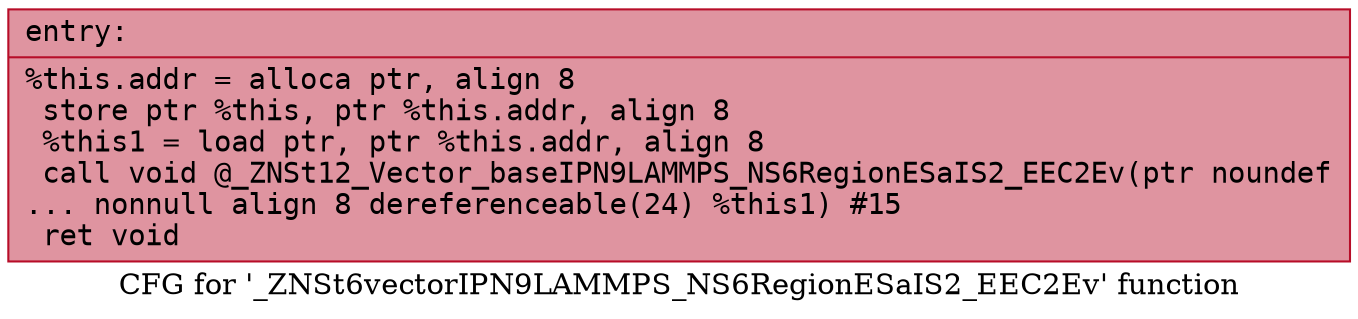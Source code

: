 digraph "CFG for '_ZNSt6vectorIPN9LAMMPS_NS6RegionESaIS2_EEC2Ev' function" {
	label="CFG for '_ZNSt6vectorIPN9LAMMPS_NS6RegionESaIS2_EEC2Ev' function";

	Node0x561837def9e0 [shape=record,color="#b70d28ff", style=filled, fillcolor="#b70d2870" fontname="Courier",label="{entry:\l|  %this.addr = alloca ptr, align 8\l  store ptr %this, ptr %this.addr, align 8\l  %this1 = load ptr, ptr %this.addr, align 8\l  call void @_ZNSt12_Vector_baseIPN9LAMMPS_NS6RegionESaIS2_EEC2Ev(ptr noundef\l... nonnull align 8 dereferenceable(24) %this1) #15\l  ret void\l}"];
}
